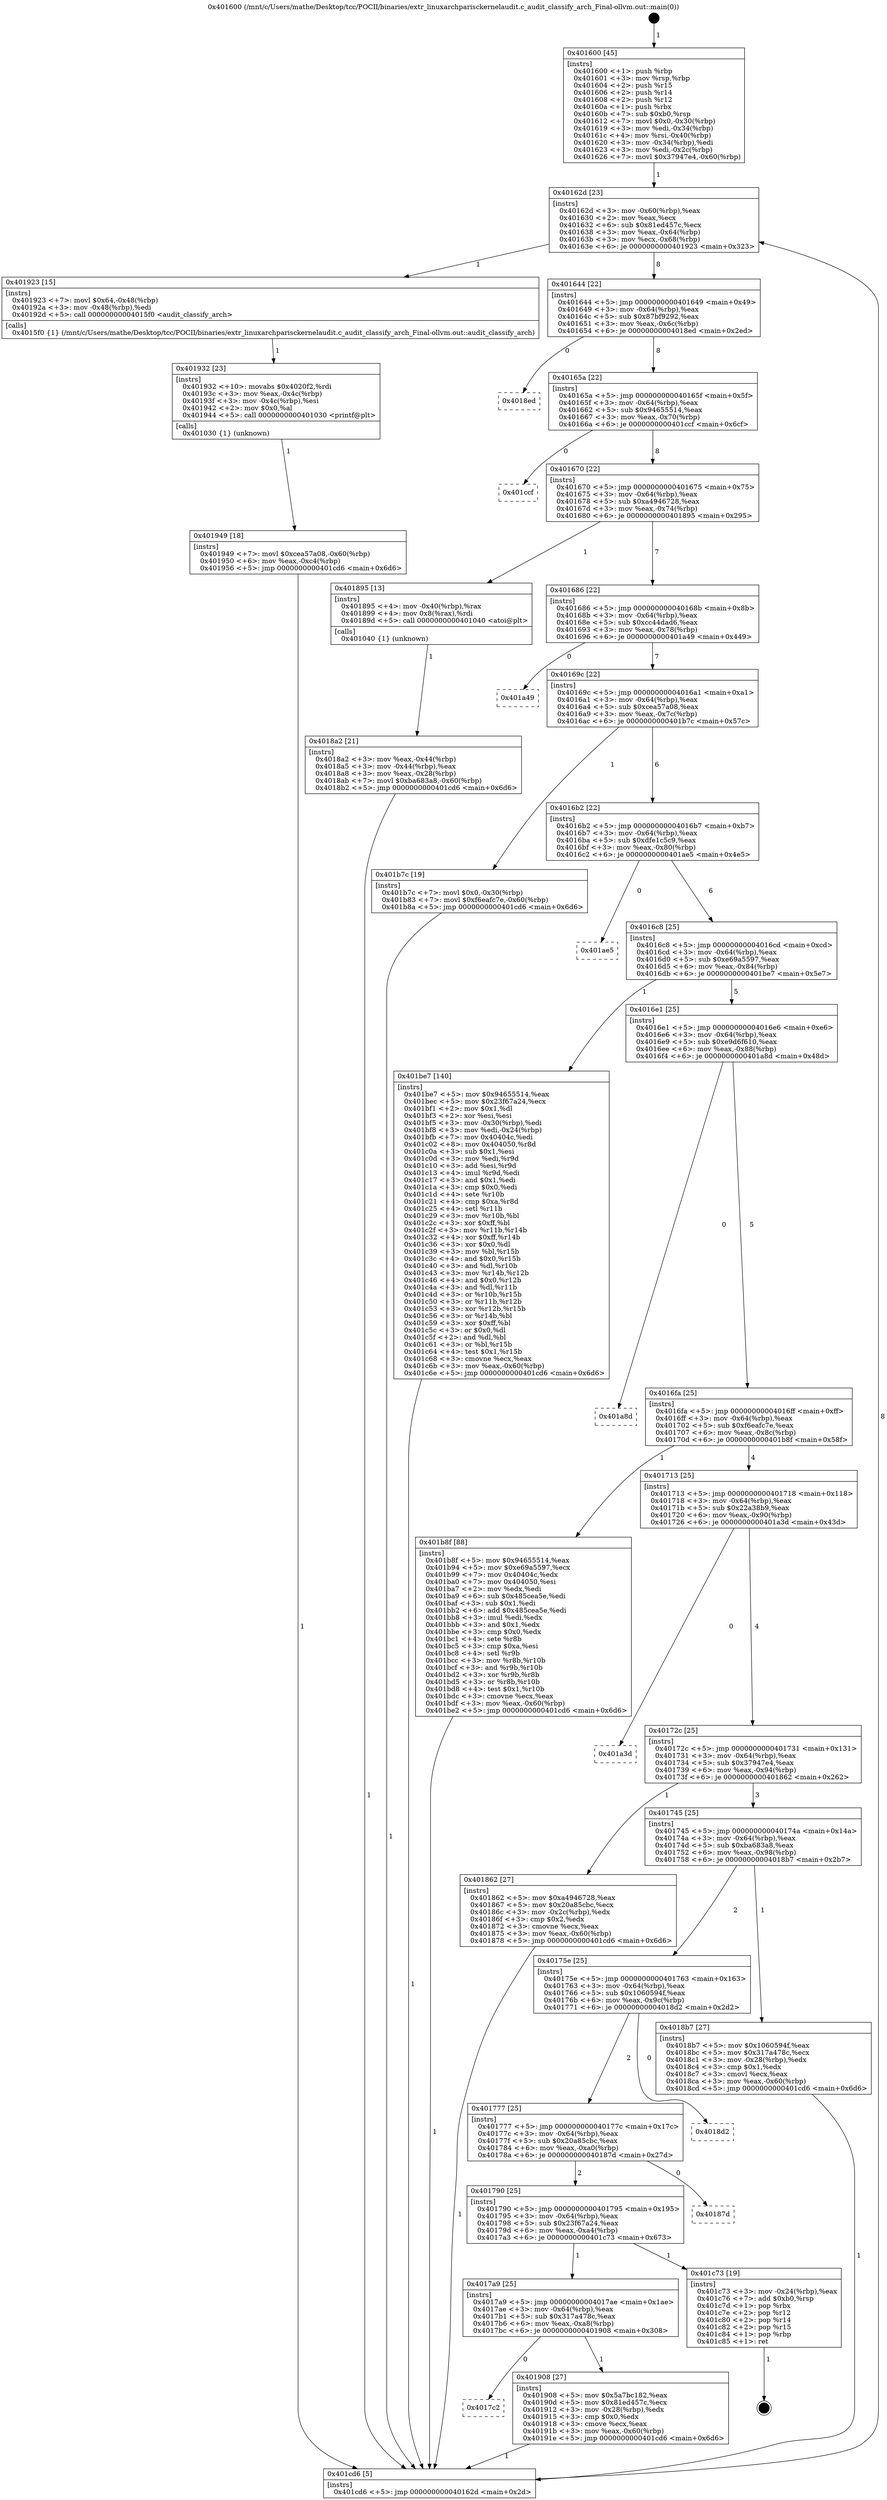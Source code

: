 digraph "0x401600" {
  label = "0x401600 (/mnt/c/Users/mathe/Desktop/tcc/POCII/binaries/extr_linuxarchparisckernelaudit.c_audit_classify_arch_Final-ollvm.out::main(0))"
  labelloc = "t"
  node[shape=record]

  Entry [label="",width=0.3,height=0.3,shape=circle,fillcolor=black,style=filled]
  "0x40162d" [label="{
     0x40162d [23]\l
     | [instrs]\l
     &nbsp;&nbsp;0x40162d \<+3\>: mov -0x60(%rbp),%eax\l
     &nbsp;&nbsp;0x401630 \<+2\>: mov %eax,%ecx\l
     &nbsp;&nbsp;0x401632 \<+6\>: sub $0x81ed457c,%ecx\l
     &nbsp;&nbsp;0x401638 \<+3\>: mov %eax,-0x64(%rbp)\l
     &nbsp;&nbsp;0x40163b \<+3\>: mov %ecx,-0x68(%rbp)\l
     &nbsp;&nbsp;0x40163e \<+6\>: je 0000000000401923 \<main+0x323\>\l
  }"]
  "0x401923" [label="{
     0x401923 [15]\l
     | [instrs]\l
     &nbsp;&nbsp;0x401923 \<+7\>: movl $0x64,-0x48(%rbp)\l
     &nbsp;&nbsp;0x40192a \<+3\>: mov -0x48(%rbp),%edi\l
     &nbsp;&nbsp;0x40192d \<+5\>: call 00000000004015f0 \<audit_classify_arch\>\l
     | [calls]\l
     &nbsp;&nbsp;0x4015f0 \{1\} (/mnt/c/Users/mathe/Desktop/tcc/POCII/binaries/extr_linuxarchparisckernelaudit.c_audit_classify_arch_Final-ollvm.out::audit_classify_arch)\l
  }"]
  "0x401644" [label="{
     0x401644 [22]\l
     | [instrs]\l
     &nbsp;&nbsp;0x401644 \<+5\>: jmp 0000000000401649 \<main+0x49\>\l
     &nbsp;&nbsp;0x401649 \<+3\>: mov -0x64(%rbp),%eax\l
     &nbsp;&nbsp;0x40164c \<+5\>: sub $0x87bf9292,%eax\l
     &nbsp;&nbsp;0x401651 \<+3\>: mov %eax,-0x6c(%rbp)\l
     &nbsp;&nbsp;0x401654 \<+6\>: je 00000000004018ed \<main+0x2ed\>\l
  }"]
  Exit [label="",width=0.3,height=0.3,shape=circle,fillcolor=black,style=filled,peripheries=2]
  "0x4018ed" [label="{
     0x4018ed\l
  }", style=dashed]
  "0x40165a" [label="{
     0x40165a [22]\l
     | [instrs]\l
     &nbsp;&nbsp;0x40165a \<+5\>: jmp 000000000040165f \<main+0x5f\>\l
     &nbsp;&nbsp;0x40165f \<+3\>: mov -0x64(%rbp),%eax\l
     &nbsp;&nbsp;0x401662 \<+5\>: sub $0x94655514,%eax\l
     &nbsp;&nbsp;0x401667 \<+3\>: mov %eax,-0x70(%rbp)\l
     &nbsp;&nbsp;0x40166a \<+6\>: je 0000000000401ccf \<main+0x6cf\>\l
  }"]
  "0x401949" [label="{
     0x401949 [18]\l
     | [instrs]\l
     &nbsp;&nbsp;0x401949 \<+7\>: movl $0xcea57a08,-0x60(%rbp)\l
     &nbsp;&nbsp;0x401950 \<+6\>: mov %eax,-0xc4(%rbp)\l
     &nbsp;&nbsp;0x401956 \<+5\>: jmp 0000000000401cd6 \<main+0x6d6\>\l
  }"]
  "0x401ccf" [label="{
     0x401ccf\l
  }", style=dashed]
  "0x401670" [label="{
     0x401670 [22]\l
     | [instrs]\l
     &nbsp;&nbsp;0x401670 \<+5\>: jmp 0000000000401675 \<main+0x75\>\l
     &nbsp;&nbsp;0x401675 \<+3\>: mov -0x64(%rbp),%eax\l
     &nbsp;&nbsp;0x401678 \<+5\>: sub $0xa4946728,%eax\l
     &nbsp;&nbsp;0x40167d \<+3\>: mov %eax,-0x74(%rbp)\l
     &nbsp;&nbsp;0x401680 \<+6\>: je 0000000000401895 \<main+0x295\>\l
  }"]
  "0x401932" [label="{
     0x401932 [23]\l
     | [instrs]\l
     &nbsp;&nbsp;0x401932 \<+10\>: movabs $0x4020f2,%rdi\l
     &nbsp;&nbsp;0x40193c \<+3\>: mov %eax,-0x4c(%rbp)\l
     &nbsp;&nbsp;0x40193f \<+3\>: mov -0x4c(%rbp),%esi\l
     &nbsp;&nbsp;0x401942 \<+2\>: mov $0x0,%al\l
     &nbsp;&nbsp;0x401944 \<+5\>: call 0000000000401030 \<printf@plt\>\l
     | [calls]\l
     &nbsp;&nbsp;0x401030 \{1\} (unknown)\l
  }"]
  "0x401895" [label="{
     0x401895 [13]\l
     | [instrs]\l
     &nbsp;&nbsp;0x401895 \<+4\>: mov -0x40(%rbp),%rax\l
     &nbsp;&nbsp;0x401899 \<+4\>: mov 0x8(%rax),%rdi\l
     &nbsp;&nbsp;0x40189d \<+5\>: call 0000000000401040 \<atoi@plt\>\l
     | [calls]\l
     &nbsp;&nbsp;0x401040 \{1\} (unknown)\l
  }"]
  "0x401686" [label="{
     0x401686 [22]\l
     | [instrs]\l
     &nbsp;&nbsp;0x401686 \<+5\>: jmp 000000000040168b \<main+0x8b\>\l
     &nbsp;&nbsp;0x40168b \<+3\>: mov -0x64(%rbp),%eax\l
     &nbsp;&nbsp;0x40168e \<+5\>: sub $0xcc44dad6,%eax\l
     &nbsp;&nbsp;0x401693 \<+3\>: mov %eax,-0x78(%rbp)\l
     &nbsp;&nbsp;0x401696 \<+6\>: je 0000000000401a49 \<main+0x449\>\l
  }"]
  "0x4017c2" [label="{
     0x4017c2\l
  }", style=dashed]
  "0x401a49" [label="{
     0x401a49\l
  }", style=dashed]
  "0x40169c" [label="{
     0x40169c [22]\l
     | [instrs]\l
     &nbsp;&nbsp;0x40169c \<+5\>: jmp 00000000004016a1 \<main+0xa1\>\l
     &nbsp;&nbsp;0x4016a1 \<+3\>: mov -0x64(%rbp),%eax\l
     &nbsp;&nbsp;0x4016a4 \<+5\>: sub $0xcea57a08,%eax\l
     &nbsp;&nbsp;0x4016a9 \<+3\>: mov %eax,-0x7c(%rbp)\l
     &nbsp;&nbsp;0x4016ac \<+6\>: je 0000000000401b7c \<main+0x57c\>\l
  }"]
  "0x401908" [label="{
     0x401908 [27]\l
     | [instrs]\l
     &nbsp;&nbsp;0x401908 \<+5\>: mov $0x5a7bc182,%eax\l
     &nbsp;&nbsp;0x40190d \<+5\>: mov $0x81ed457c,%ecx\l
     &nbsp;&nbsp;0x401912 \<+3\>: mov -0x28(%rbp),%edx\l
     &nbsp;&nbsp;0x401915 \<+3\>: cmp $0x0,%edx\l
     &nbsp;&nbsp;0x401918 \<+3\>: cmove %ecx,%eax\l
     &nbsp;&nbsp;0x40191b \<+3\>: mov %eax,-0x60(%rbp)\l
     &nbsp;&nbsp;0x40191e \<+5\>: jmp 0000000000401cd6 \<main+0x6d6\>\l
  }"]
  "0x401b7c" [label="{
     0x401b7c [19]\l
     | [instrs]\l
     &nbsp;&nbsp;0x401b7c \<+7\>: movl $0x0,-0x30(%rbp)\l
     &nbsp;&nbsp;0x401b83 \<+7\>: movl $0xf6eafc7e,-0x60(%rbp)\l
     &nbsp;&nbsp;0x401b8a \<+5\>: jmp 0000000000401cd6 \<main+0x6d6\>\l
  }"]
  "0x4016b2" [label="{
     0x4016b2 [22]\l
     | [instrs]\l
     &nbsp;&nbsp;0x4016b2 \<+5\>: jmp 00000000004016b7 \<main+0xb7\>\l
     &nbsp;&nbsp;0x4016b7 \<+3\>: mov -0x64(%rbp),%eax\l
     &nbsp;&nbsp;0x4016ba \<+5\>: sub $0xdfe1c5c9,%eax\l
     &nbsp;&nbsp;0x4016bf \<+3\>: mov %eax,-0x80(%rbp)\l
     &nbsp;&nbsp;0x4016c2 \<+6\>: je 0000000000401ae5 \<main+0x4e5\>\l
  }"]
  "0x4017a9" [label="{
     0x4017a9 [25]\l
     | [instrs]\l
     &nbsp;&nbsp;0x4017a9 \<+5\>: jmp 00000000004017ae \<main+0x1ae\>\l
     &nbsp;&nbsp;0x4017ae \<+3\>: mov -0x64(%rbp),%eax\l
     &nbsp;&nbsp;0x4017b1 \<+5\>: sub $0x317a478c,%eax\l
     &nbsp;&nbsp;0x4017b6 \<+6\>: mov %eax,-0xa8(%rbp)\l
     &nbsp;&nbsp;0x4017bc \<+6\>: je 0000000000401908 \<main+0x308\>\l
  }"]
  "0x401ae5" [label="{
     0x401ae5\l
  }", style=dashed]
  "0x4016c8" [label="{
     0x4016c8 [25]\l
     | [instrs]\l
     &nbsp;&nbsp;0x4016c8 \<+5\>: jmp 00000000004016cd \<main+0xcd\>\l
     &nbsp;&nbsp;0x4016cd \<+3\>: mov -0x64(%rbp),%eax\l
     &nbsp;&nbsp;0x4016d0 \<+5\>: sub $0xe69a5597,%eax\l
     &nbsp;&nbsp;0x4016d5 \<+6\>: mov %eax,-0x84(%rbp)\l
     &nbsp;&nbsp;0x4016db \<+6\>: je 0000000000401be7 \<main+0x5e7\>\l
  }"]
  "0x401c73" [label="{
     0x401c73 [19]\l
     | [instrs]\l
     &nbsp;&nbsp;0x401c73 \<+3\>: mov -0x24(%rbp),%eax\l
     &nbsp;&nbsp;0x401c76 \<+7\>: add $0xb0,%rsp\l
     &nbsp;&nbsp;0x401c7d \<+1\>: pop %rbx\l
     &nbsp;&nbsp;0x401c7e \<+2\>: pop %r12\l
     &nbsp;&nbsp;0x401c80 \<+2\>: pop %r14\l
     &nbsp;&nbsp;0x401c82 \<+2\>: pop %r15\l
     &nbsp;&nbsp;0x401c84 \<+1\>: pop %rbp\l
     &nbsp;&nbsp;0x401c85 \<+1\>: ret\l
  }"]
  "0x401be7" [label="{
     0x401be7 [140]\l
     | [instrs]\l
     &nbsp;&nbsp;0x401be7 \<+5\>: mov $0x94655514,%eax\l
     &nbsp;&nbsp;0x401bec \<+5\>: mov $0x23f67a24,%ecx\l
     &nbsp;&nbsp;0x401bf1 \<+2\>: mov $0x1,%dl\l
     &nbsp;&nbsp;0x401bf3 \<+2\>: xor %esi,%esi\l
     &nbsp;&nbsp;0x401bf5 \<+3\>: mov -0x30(%rbp),%edi\l
     &nbsp;&nbsp;0x401bf8 \<+3\>: mov %edi,-0x24(%rbp)\l
     &nbsp;&nbsp;0x401bfb \<+7\>: mov 0x40404c,%edi\l
     &nbsp;&nbsp;0x401c02 \<+8\>: mov 0x404050,%r8d\l
     &nbsp;&nbsp;0x401c0a \<+3\>: sub $0x1,%esi\l
     &nbsp;&nbsp;0x401c0d \<+3\>: mov %edi,%r9d\l
     &nbsp;&nbsp;0x401c10 \<+3\>: add %esi,%r9d\l
     &nbsp;&nbsp;0x401c13 \<+4\>: imul %r9d,%edi\l
     &nbsp;&nbsp;0x401c17 \<+3\>: and $0x1,%edi\l
     &nbsp;&nbsp;0x401c1a \<+3\>: cmp $0x0,%edi\l
     &nbsp;&nbsp;0x401c1d \<+4\>: sete %r10b\l
     &nbsp;&nbsp;0x401c21 \<+4\>: cmp $0xa,%r8d\l
     &nbsp;&nbsp;0x401c25 \<+4\>: setl %r11b\l
     &nbsp;&nbsp;0x401c29 \<+3\>: mov %r10b,%bl\l
     &nbsp;&nbsp;0x401c2c \<+3\>: xor $0xff,%bl\l
     &nbsp;&nbsp;0x401c2f \<+3\>: mov %r11b,%r14b\l
     &nbsp;&nbsp;0x401c32 \<+4\>: xor $0xff,%r14b\l
     &nbsp;&nbsp;0x401c36 \<+3\>: xor $0x0,%dl\l
     &nbsp;&nbsp;0x401c39 \<+3\>: mov %bl,%r15b\l
     &nbsp;&nbsp;0x401c3c \<+4\>: and $0x0,%r15b\l
     &nbsp;&nbsp;0x401c40 \<+3\>: and %dl,%r10b\l
     &nbsp;&nbsp;0x401c43 \<+3\>: mov %r14b,%r12b\l
     &nbsp;&nbsp;0x401c46 \<+4\>: and $0x0,%r12b\l
     &nbsp;&nbsp;0x401c4a \<+3\>: and %dl,%r11b\l
     &nbsp;&nbsp;0x401c4d \<+3\>: or %r10b,%r15b\l
     &nbsp;&nbsp;0x401c50 \<+3\>: or %r11b,%r12b\l
     &nbsp;&nbsp;0x401c53 \<+3\>: xor %r12b,%r15b\l
     &nbsp;&nbsp;0x401c56 \<+3\>: or %r14b,%bl\l
     &nbsp;&nbsp;0x401c59 \<+3\>: xor $0xff,%bl\l
     &nbsp;&nbsp;0x401c5c \<+3\>: or $0x0,%dl\l
     &nbsp;&nbsp;0x401c5f \<+2\>: and %dl,%bl\l
     &nbsp;&nbsp;0x401c61 \<+3\>: or %bl,%r15b\l
     &nbsp;&nbsp;0x401c64 \<+4\>: test $0x1,%r15b\l
     &nbsp;&nbsp;0x401c68 \<+3\>: cmovne %ecx,%eax\l
     &nbsp;&nbsp;0x401c6b \<+3\>: mov %eax,-0x60(%rbp)\l
     &nbsp;&nbsp;0x401c6e \<+5\>: jmp 0000000000401cd6 \<main+0x6d6\>\l
  }"]
  "0x4016e1" [label="{
     0x4016e1 [25]\l
     | [instrs]\l
     &nbsp;&nbsp;0x4016e1 \<+5\>: jmp 00000000004016e6 \<main+0xe6\>\l
     &nbsp;&nbsp;0x4016e6 \<+3\>: mov -0x64(%rbp),%eax\l
     &nbsp;&nbsp;0x4016e9 \<+5\>: sub $0xe9d6f610,%eax\l
     &nbsp;&nbsp;0x4016ee \<+6\>: mov %eax,-0x88(%rbp)\l
     &nbsp;&nbsp;0x4016f4 \<+6\>: je 0000000000401a8d \<main+0x48d\>\l
  }"]
  "0x401790" [label="{
     0x401790 [25]\l
     | [instrs]\l
     &nbsp;&nbsp;0x401790 \<+5\>: jmp 0000000000401795 \<main+0x195\>\l
     &nbsp;&nbsp;0x401795 \<+3\>: mov -0x64(%rbp),%eax\l
     &nbsp;&nbsp;0x401798 \<+5\>: sub $0x23f67a24,%eax\l
     &nbsp;&nbsp;0x40179d \<+6\>: mov %eax,-0xa4(%rbp)\l
     &nbsp;&nbsp;0x4017a3 \<+6\>: je 0000000000401c73 \<main+0x673\>\l
  }"]
  "0x401a8d" [label="{
     0x401a8d\l
  }", style=dashed]
  "0x4016fa" [label="{
     0x4016fa [25]\l
     | [instrs]\l
     &nbsp;&nbsp;0x4016fa \<+5\>: jmp 00000000004016ff \<main+0xff\>\l
     &nbsp;&nbsp;0x4016ff \<+3\>: mov -0x64(%rbp),%eax\l
     &nbsp;&nbsp;0x401702 \<+5\>: sub $0xf6eafc7e,%eax\l
     &nbsp;&nbsp;0x401707 \<+6\>: mov %eax,-0x8c(%rbp)\l
     &nbsp;&nbsp;0x40170d \<+6\>: je 0000000000401b8f \<main+0x58f\>\l
  }"]
  "0x40187d" [label="{
     0x40187d\l
  }", style=dashed]
  "0x401b8f" [label="{
     0x401b8f [88]\l
     | [instrs]\l
     &nbsp;&nbsp;0x401b8f \<+5\>: mov $0x94655514,%eax\l
     &nbsp;&nbsp;0x401b94 \<+5\>: mov $0xe69a5597,%ecx\l
     &nbsp;&nbsp;0x401b99 \<+7\>: mov 0x40404c,%edx\l
     &nbsp;&nbsp;0x401ba0 \<+7\>: mov 0x404050,%esi\l
     &nbsp;&nbsp;0x401ba7 \<+2\>: mov %edx,%edi\l
     &nbsp;&nbsp;0x401ba9 \<+6\>: sub $0x485cea5e,%edi\l
     &nbsp;&nbsp;0x401baf \<+3\>: sub $0x1,%edi\l
     &nbsp;&nbsp;0x401bb2 \<+6\>: add $0x485cea5e,%edi\l
     &nbsp;&nbsp;0x401bb8 \<+3\>: imul %edi,%edx\l
     &nbsp;&nbsp;0x401bbb \<+3\>: and $0x1,%edx\l
     &nbsp;&nbsp;0x401bbe \<+3\>: cmp $0x0,%edx\l
     &nbsp;&nbsp;0x401bc1 \<+4\>: sete %r8b\l
     &nbsp;&nbsp;0x401bc5 \<+3\>: cmp $0xa,%esi\l
     &nbsp;&nbsp;0x401bc8 \<+4\>: setl %r9b\l
     &nbsp;&nbsp;0x401bcc \<+3\>: mov %r8b,%r10b\l
     &nbsp;&nbsp;0x401bcf \<+3\>: and %r9b,%r10b\l
     &nbsp;&nbsp;0x401bd2 \<+3\>: xor %r9b,%r8b\l
     &nbsp;&nbsp;0x401bd5 \<+3\>: or %r8b,%r10b\l
     &nbsp;&nbsp;0x401bd8 \<+4\>: test $0x1,%r10b\l
     &nbsp;&nbsp;0x401bdc \<+3\>: cmovne %ecx,%eax\l
     &nbsp;&nbsp;0x401bdf \<+3\>: mov %eax,-0x60(%rbp)\l
     &nbsp;&nbsp;0x401be2 \<+5\>: jmp 0000000000401cd6 \<main+0x6d6\>\l
  }"]
  "0x401713" [label="{
     0x401713 [25]\l
     | [instrs]\l
     &nbsp;&nbsp;0x401713 \<+5\>: jmp 0000000000401718 \<main+0x118\>\l
     &nbsp;&nbsp;0x401718 \<+3\>: mov -0x64(%rbp),%eax\l
     &nbsp;&nbsp;0x40171b \<+5\>: sub $0x22a38b9,%eax\l
     &nbsp;&nbsp;0x401720 \<+6\>: mov %eax,-0x90(%rbp)\l
     &nbsp;&nbsp;0x401726 \<+6\>: je 0000000000401a3d \<main+0x43d\>\l
  }"]
  "0x401777" [label="{
     0x401777 [25]\l
     | [instrs]\l
     &nbsp;&nbsp;0x401777 \<+5\>: jmp 000000000040177c \<main+0x17c\>\l
     &nbsp;&nbsp;0x40177c \<+3\>: mov -0x64(%rbp),%eax\l
     &nbsp;&nbsp;0x40177f \<+5\>: sub $0x20a85cbc,%eax\l
     &nbsp;&nbsp;0x401784 \<+6\>: mov %eax,-0xa0(%rbp)\l
     &nbsp;&nbsp;0x40178a \<+6\>: je 000000000040187d \<main+0x27d\>\l
  }"]
  "0x401a3d" [label="{
     0x401a3d\l
  }", style=dashed]
  "0x40172c" [label="{
     0x40172c [25]\l
     | [instrs]\l
     &nbsp;&nbsp;0x40172c \<+5\>: jmp 0000000000401731 \<main+0x131\>\l
     &nbsp;&nbsp;0x401731 \<+3\>: mov -0x64(%rbp),%eax\l
     &nbsp;&nbsp;0x401734 \<+5\>: sub $0x37947e4,%eax\l
     &nbsp;&nbsp;0x401739 \<+6\>: mov %eax,-0x94(%rbp)\l
     &nbsp;&nbsp;0x40173f \<+6\>: je 0000000000401862 \<main+0x262\>\l
  }"]
  "0x4018d2" [label="{
     0x4018d2\l
  }", style=dashed]
  "0x401862" [label="{
     0x401862 [27]\l
     | [instrs]\l
     &nbsp;&nbsp;0x401862 \<+5\>: mov $0xa4946728,%eax\l
     &nbsp;&nbsp;0x401867 \<+5\>: mov $0x20a85cbc,%ecx\l
     &nbsp;&nbsp;0x40186c \<+3\>: mov -0x2c(%rbp),%edx\l
     &nbsp;&nbsp;0x40186f \<+3\>: cmp $0x2,%edx\l
     &nbsp;&nbsp;0x401872 \<+3\>: cmovne %ecx,%eax\l
     &nbsp;&nbsp;0x401875 \<+3\>: mov %eax,-0x60(%rbp)\l
     &nbsp;&nbsp;0x401878 \<+5\>: jmp 0000000000401cd6 \<main+0x6d6\>\l
  }"]
  "0x401745" [label="{
     0x401745 [25]\l
     | [instrs]\l
     &nbsp;&nbsp;0x401745 \<+5\>: jmp 000000000040174a \<main+0x14a\>\l
     &nbsp;&nbsp;0x40174a \<+3\>: mov -0x64(%rbp),%eax\l
     &nbsp;&nbsp;0x40174d \<+5\>: sub $0xba683a8,%eax\l
     &nbsp;&nbsp;0x401752 \<+6\>: mov %eax,-0x98(%rbp)\l
     &nbsp;&nbsp;0x401758 \<+6\>: je 00000000004018b7 \<main+0x2b7\>\l
  }"]
  "0x401cd6" [label="{
     0x401cd6 [5]\l
     | [instrs]\l
     &nbsp;&nbsp;0x401cd6 \<+5\>: jmp 000000000040162d \<main+0x2d\>\l
  }"]
  "0x401600" [label="{
     0x401600 [45]\l
     | [instrs]\l
     &nbsp;&nbsp;0x401600 \<+1\>: push %rbp\l
     &nbsp;&nbsp;0x401601 \<+3\>: mov %rsp,%rbp\l
     &nbsp;&nbsp;0x401604 \<+2\>: push %r15\l
     &nbsp;&nbsp;0x401606 \<+2\>: push %r14\l
     &nbsp;&nbsp;0x401608 \<+2\>: push %r12\l
     &nbsp;&nbsp;0x40160a \<+1\>: push %rbx\l
     &nbsp;&nbsp;0x40160b \<+7\>: sub $0xb0,%rsp\l
     &nbsp;&nbsp;0x401612 \<+7\>: movl $0x0,-0x30(%rbp)\l
     &nbsp;&nbsp;0x401619 \<+3\>: mov %edi,-0x34(%rbp)\l
     &nbsp;&nbsp;0x40161c \<+4\>: mov %rsi,-0x40(%rbp)\l
     &nbsp;&nbsp;0x401620 \<+3\>: mov -0x34(%rbp),%edi\l
     &nbsp;&nbsp;0x401623 \<+3\>: mov %edi,-0x2c(%rbp)\l
     &nbsp;&nbsp;0x401626 \<+7\>: movl $0x37947e4,-0x60(%rbp)\l
  }"]
  "0x4018a2" [label="{
     0x4018a2 [21]\l
     | [instrs]\l
     &nbsp;&nbsp;0x4018a2 \<+3\>: mov %eax,-0x44(%rbp)\l
     &nbsp;&nbsp;0x4018a5 \<+3\>: mov -0x44(%rbp),%eax\l
     &nbsp;&nbsp;0x4018a8 \<+3\>: mov %eax,-0x28(%rbp)\l
     &nbsp;&nbsp;0x4018ab \<+7\>: movl $0xba683a8,-0x60(%rbp)\l
     &nbsp;&nbsp;0x4018b2 \<+5\>: jmp 0000000000401cd6 \<main+0x6d6\>\l
  }"]
  "0x40175e" [label="{
     0x40175e [25]\l
     | [instrs]\l
     &nbsp;&nbsp;0x40175e \<+5\>: jmp 0000000000401763 \<main+0x163\>\l
     &nbsp;&nbsp;0x401763 \<+3\>: mov -0x64(%rbp),%eax\l
     &nbsp;&nbsp;0x401766 \<+5\>: sub $0x1060594f,%eax\l
     &nbsp;&nbsp;0x40176b \<+6\>: mov %eax,-0x9c(%rbp)\l
     &nbsp;&nbsp;0x401771 \<+6\>: je 00000000004018d2 \<main+0x2d2\>\l
  }"]
  "0x4018b7" [label="{
     0x4018b7 [27]\l
     | [instrs]\l
     &nbsp;&nbsp;0x4018b7 \<+5\>: mov $0x1060594f,%eax\l
     &nbsp;&nbsp;0x4018bc \<+5\>: mov $0x317a478c,%ecx\l
     &nbsp;&nbsp;0x4018c1 \<+3\>: mov -0x28(%rbp),%edx\l
     &nbsp;&nbsp;0x4018c4 \<+3\>: cmp $0x1,%edx\l
     &nbsp;&nbsp;0x4018c7 \<+3\>: cmovl %ecx,%eax\l
     &nbsp;&nbsp;0x4018ca \<+3\>: mov %eax,-0x60(%rbp)\l
     &nbsp;&nbsp;0x4018cd \<+5\>: jmp 0000000000401cd6 \<main+0x6d6\>\l
  }"]
  Entry -> "0x401600" [label=" 1"]
  "0x40162d" -> "0x401923" [label=" 1"]
  "0x40162d" -> "0x401644" [label=" 8"]
  "0x401c73" -> Exit [label=" 1"]
  "0x401644" -> "0x4018ed" [label=" 0"]
  "0x401644" -> "0x40165a" [label=" 8"]
  "0x401be7" -> "0x401cd6" [label=" 1"]
  "0x40165a" -> "0x401ccf" [label=" 0"]
  "0x40165a" -> "0x401670" [label=" 8"]
  "0x401b8f" -> "0x401cd6" [label=" 1"]
  "0x401670" -> "0x401895" [label=" 1"]
  "0x401670" -> "0x401686" [label=" 7"]
  "0x401b7c" -> "0x401cd6" [label=" 1"]
  "0x401686" -> "0x401a49" [label=" 0"]
  "0x401686" -> "0x40169c" [label=" 7"]
  "0x401949" -> "0x401cd6" [label=" 1"]
  "0x40169c" -> "0x401b7c" [label=" 1"]
  "0x40169c" -> "0x4016b2" [label=" 6"]
  "0x401932" -> "0x401949" [label=" 1"]
  "0x4016b2" -> "0x401ae5" [label=" 0"]
  "0x4016b2" -> "0x4016c8" [label=" 6"]
  "0x401908" -> "0x401cd6" [label=" 1"]
  "0x4016c8" -> "0x401be7" [label=" 1"]
  "0x4016c8" -> "0x4016e1" [label=" 5"]
  "0x4017a9" -> "0x4017c2" [label=" 0"]
  "0x4016e1" -> "0x401a8d" [label=" 0"]
  "0x4016e1" -> "0x4016fa" [label=" 5"]
  "0x401923" -> "0x401932" [label=" 1"]
  "0x4016fa" -> "0x401b8f" [label=" 1"]
  "0x4016fa" -> "0x401713" [label=" 4"]
  "0x401790" -> "0x4017a9" [label=" 1"]
  "0x401713" -> "0x401a3d" [label=" 0"]
  "0x401713" -> "0x40172c" [label=" 4"]
  "0x4017a9" -> "0x401908" [label=" 1"]
  "0x40172c" -> "0x401862" [label=" 1"]
  "0x40172c" -> "0x401745" [label=" 3"]
  "0x401862" -> "0x401cd6" [label=" 1"]
  "0x401600" -> "0x40162d" [label=" 1"]
  "0x401cd6" -> "0x40162d" [label=" 8"]
  "0x401895" -> "0x4018a2" [label=" 1"]
  "0x4018a2" -> "0x401cd6" [label=" 1"]
  "0x401777" -> "0x401790" [label=" 2"]
  "0x401745" -> "0x4018b7" [label=" 1"]
  "0x401745" -> "0x40175e" [label=" 2"]
  "0x4018b7" -> "0x401cd6" [label=" 1"]
  "0x401777" -> "0x40187d" [label=" 0"]
  "0x40175e" -> "0x4018d2" [label=" 0"]
  "0x40175e" -> "0x401777" [label=" 2"]
  "0x401790" -> "0x401c73" [label=" 1"]
}
